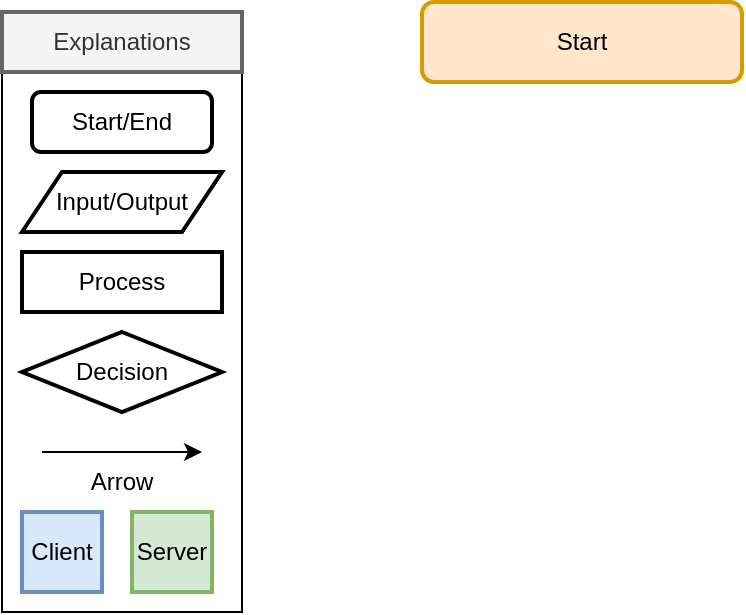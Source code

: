 <mxfile version="20.5.3" type="github">
  <diagram id="C5RBs43oDa-KdzZeNtuy" name="Page-1">
    <mxGraphModel dx="1422" dy="758" grid="1" gridSize="10" guides="1" tooltips="1" connect="1" arrows="1" fold="1" page="1" pageScale="1" pageWidth="827" pageHeight="1169" math="0" shadow="0">
      <root>
        <mxCell id="WIyWlLk6GJQsqaUBKTNV-0" />
        <mxCell id="WIyWlLk6GJQsqaUBKTNV-1" parent="WIyWlLk6GJQsqaUBKTNV-0" />
        <mxCell id="HJvMXNnzA8BKfrCm8imS-1" value="" style="rounded=0;whiteSpace=wrap;html=1;" vertex="1" parent="WIyWlLk6GJQsqaUBKTNV-1">
          <mxGeometry x="20" y="20" width="120" height="300" as="geometry" />
        </mxCell>
        <mxCell id="HJvMXNnzA8BKfrCm8imS-2" value="Explanations" style="text;html=1;strokeColor=#666666;fillColor=#f5f5f5;align=center;verticalAlign=middle;whiteSpace=wrap;rounded=0;strokeWidth=2;fontColor=#333333;" vertex="1" parent="WIyWlLk6GJQsqaUBKTNV-1">
          <mxGeometry x="20" y="20" width="120" height="30" as="geometry" />
        </mxCell>
        <mxCell id="HJvMXNnzA8BKfrCm8imS-3" value="Start/End" style="rounded=1;whiteSpace=wrap;html=1;strokeColor=default;strokeWidth=2;" vertex="1" parent="WIyWlLk6GJQsqaUBKTNV-1">
          <mxGeometry x="35" y="60" width="90" height="30" as="geometry" />
        </mxCell>
        <mxCell id="HJvMXNnzA8BKfrCm8imS-4" value="Input/Output" style="shape=parallelogram;perimeter=parallelogramPerimeter;whiteSpace=wrap;html=1;fixedSize=1;strokeColor=default;strokeWidth=2;" vertex="1" parent="WIyWlLk6GJQsqaUBKTNV-1">
          <mxGeometry x="30" y="100" width="100" height="30" as="geometry" />
        </mxCell>
        <mxCell id="HJvMXNnzA8BKfrCm8imS-5" value="Process" style="rounded=0;whiteSpace=wrap;html=1;strokeColor=default;strokeWidth=2;" vertex="1" parent="WIyWlLk6GJQsqaUBKTNV-1">
          <mxGeometry x="30" y="140" width="100" height="30" as="geometry" />
        </mxCell>
        <mxCell id="HJvMXNnzA8BKfrCm8imS-6" value="Decision" style="rhombus;whiteSpace=wrap;html=1;strokeColor=default;strokeWidth=2;" vertex="1" parent="WIyWlLk6GJQsqaUBKTNV-1">
          <mxGeometry x="30" y="180" width="100" height="40" as="geometry" />
        </mxCell>
        <mxCell id="HJvMXNnzA8BKfrCm8imS-7" value="" style="endArrow=classic;html=1;rounded=0;" edge="1" parent="WIyWlLk6GJQsqaUBKTNV-1">
          <mxGeometry width="50" height="50" relative="1" as="geometry">
            <mxPoint x="40" y="240" as="sourcePoint" />
            <mxPoint x="120" y="240" as="targetPoint" />
          </mxGeometry>
        </mxCell>
        <mxCell id="HJvMXNnzA8BKfrCm8imS-9" value="Arrow" style="text;html=1;strokeColor=none;fillColor=none;align=center;verticalAlign=middle;whiteSpace=wrap;rounded=0;strokeWidth=2;" vertex="1" parent="WIyWlLk6GJQsqaUBKTNV-1">
          <mxGeometry x="50" y="240" width="60" height="30" as="geometry" />
        </mxCell>
        <mxCell id="HJvMXNnzA8BKfrCm8imS-10" value="Start" style="rounded=1;whiteSpace=wrap;html=1;strokeColor=#d79b00;strokeWidth=2;fillColor=#ffe6cc;" vertex="1" parent="WIyWlLk6GJQsqaUBKTNV-1">
          <mxGeometry x="230" y="15" width="160" height="40" as="geometry" />
        </mxCell>
        <mxCell id="HJvMXNnzA8BKfrCm8imS-11" value="Client" style="rounded=0;whiteSpace=wrap;html=1;strokeColor=#6c8ebf;strokeWidth=2;fillColor=#dae8fc;" vertex="1" parent="WIyWlLk6GJQsqaUBKTNV-1">
          <mxGeometry x="30" y="270" width="40" height="40" as="geometry" />
        </mxCell>
        <mxCell id="HJvMXNnzA8BKfrCm8imS-12" value="Server" style="rounded=0;whiteSpace=wrap;html=1;strokeColor=#82b366;strokeWidth=2;fillColor=#d5e8d4;" vertex="1" parent="WIyWlLk6GJQsqaUBKTNV-1">
          <mxGeometry x="85" y="270" width="40" height="40" as="geometry" />
        </mxCell>
      </root>
    </mxGraphModel>
  </diagram>
</mxfile>
